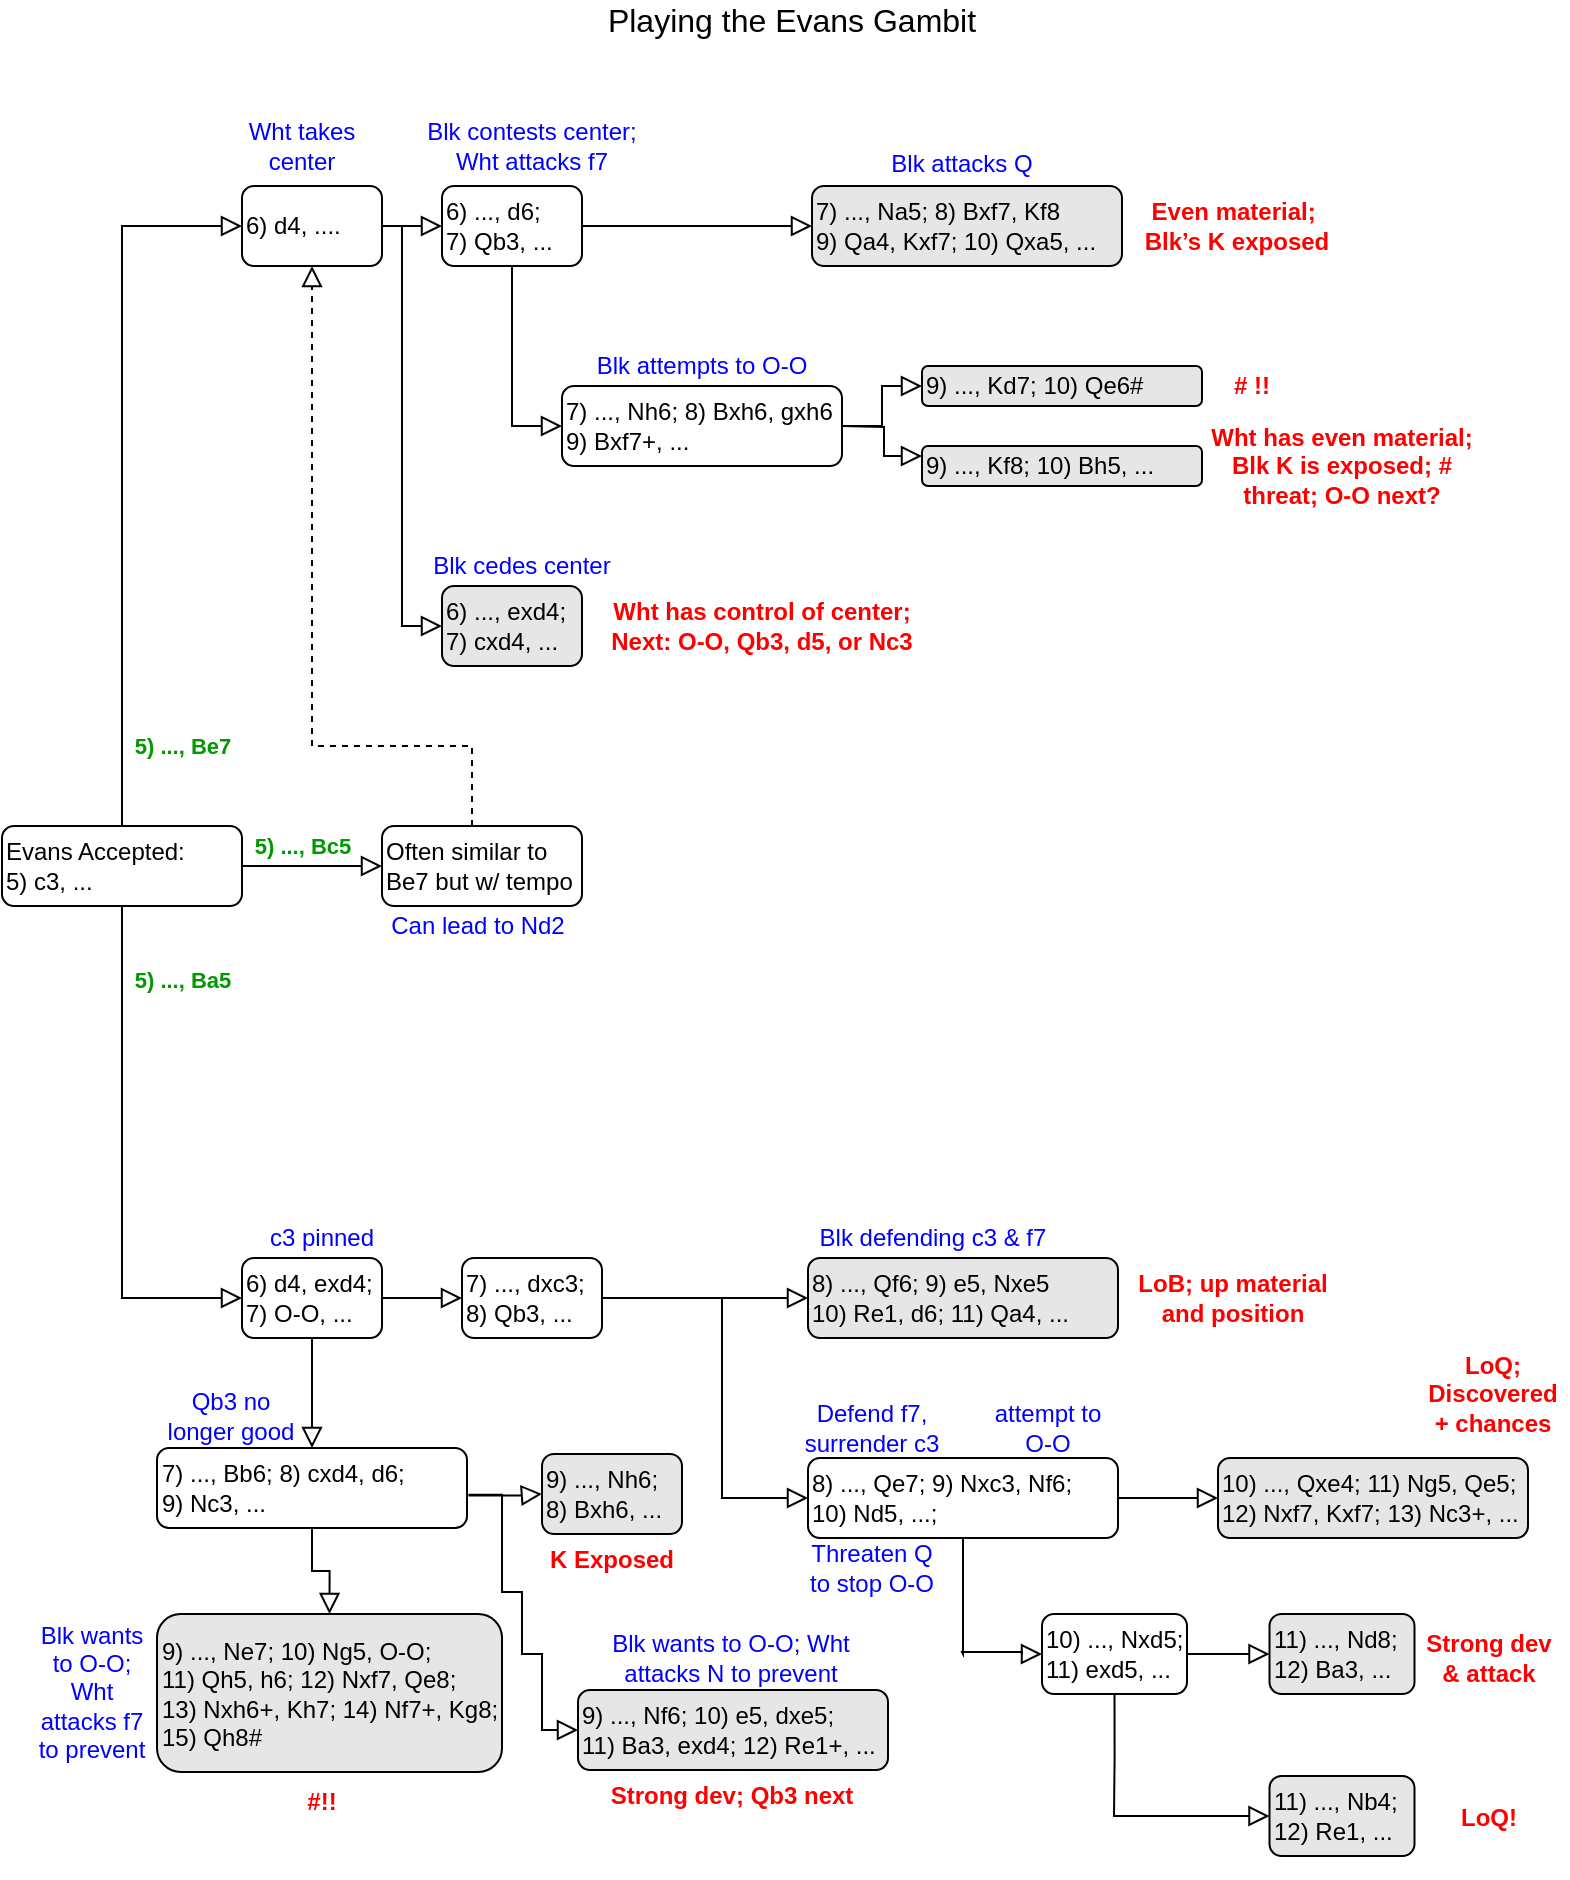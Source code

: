 <mxfile version="13.5.1" type="github">
  <diagram id="C5RBs43oDa-KdzZeNtuy" name="Page-1">
    <mxGraphModel dx="1799" dy="1168" grid="1" gridSize="10" guides="1" tooltips="1" connect="1" arrows="1" fold="1" page="1" pageScale="1" pageWidth="827" pageHeight="1169" math="0" shadow="0">
      <root>
        <mxCell id="WIyWlLk6GJQsqaUBKTNV-0" />
        <mxCell id="WIyWlLk6GJQsqaUBKTNV-1" parent="WIyWlLk6GJQsqaUBKTNV-0" />
        <mxCell id="WIyWlLk6GJQsqaUBKTNV-2" value="5) ..., Be7" style="rounded=0;html=1;jettySize=auto;orthogonalLoop=1;fontSize=11;endArrow=block;endFill=0;endSize=8;strokeWidth=1;shadow=0;labelBackgroundColor=none;edgeStyle=orthogonalEdgeStyle;entryX=0;entryY=0.5;entryDx=0;entryDy=0;fontStyle=1;fontColor=#009900;" parent="WIyWlLk6GJQsqaUBKTNV-1" source="WIyWlLk6GJQsqaUBKTNV-3" target="hNoJVzoelpF0o08Z8zgl-0" edge="1">
          <mxGeometry x="0.833" y="-260" relative="1" as="geometry">
            <mxPoint x="170" y="173" as="targetPoint" />
            <mxPoint as="offset" />
          </mxGeometry>
        </mxCell>
        <mxCell id="WIyWlLk6GJQsqaUBKTNV-3" value="Evans Accepted:&lt;br&gt;5) c3, ..." style="rounded=1;whiteSpace=wrap;html=1;fontSize=12;glass=0;strokeWidth=1;shadow=0;align=left;" parent="WIyWlLk6GJQsqaUBKTNV-1" vertex="1">
          <mxGeometry x="20" y="443" width="120" height="40" as="geometry" />
        </mxCell>
        <mxCell id="hNoJVzoelpF0o08Z8zgl-0" value="6) d4, ....&amp;nbsp;" style="rounded=1;whiteSpace=wrap;html=1;fontSize=12;glass=0;strokeWidth=1;shadow=0;align=left;" parent="WIyWlLk6GJQsqaUBKTNV-1" vertex="1">
          <mxGeometry x="140" y="123" width="70" height="40" as="geometry" />
        </mxCell>
        <mxCell id="hNoJVzoelpF0o08Z8zgl-1" value="" style="rounded=0;html=1;jettySize=auto;orthogonalLoop=1;fontSize=11;endArrow=block;endFill=0;endSize=8;strokeWidth=1;shadow=0;labelBackgroundColor=none;edgeStyle=orthogonalEdgeStyle;exitX=1;exitY=0.5;exitDx=0;exitDy=0;entryX=0;entryY=0.5;entryDx=0;entryDy=0;" parent="WIyWlLk6GJQsqaUBKTNV-1" source="hNoJVzoelpF0o08Z8zgl-0" target="hNoJVzoelpF0o08Z8zgl-2" edge="1">
          <mxGeometry relative="1" as="geometry">
            <mxPoint x="315" y="243" as="sourcePoint" />
            <mxPoint x="245" y="143" as="targetPoint" />
          </mxGeometry>
        </mxCell>
        <mxCell id="hNoJVzoelpF0o08Z8zgl-2" value="6) ..., d6; &lt;br&gt;7) Qb3, ...&amp;nbsp;" style="rounded=1;whiteSpace=wrap;html=1;fontSize=12;glass=0;strokeWidth=1;shadow=0;align=left;" parent="WIyWlLk6GJQsqaUBKTNV-1" vertex="1">
          <mxGeometry x="240" y="123" width="70" height="40" as="geometry" />
        </mxCell>
        <mxCell id="hNoJVzoelpF0o08Z8zgl-3" value="7) ..., Na5; 8) Bxf7, Kf8&lt;br&gt;9) Qa4, Kxf7; 10) Qxa5, ..." style="rounded=1;whiteSpace=wrap;html=1;fontSize=12;glass=0;strokeWidth=1;shadow=0;align=left;fillColor=#E6E6E6;" parent="WIyWlLk6GJQsqaUBKTNV-1" vertex="1">
          <mxGeometry x="425" y="123" width="155" height="40" as="geometry" />
        </mxCell>
        <mxCell id="hNoJVzoelpF0o08Z8zgl-6" value="" style="rounded=0;html=1;jettySize=auto;orthogonalLoop=1;fontSize=11;endArrow=block;endFill=0;endSize=8;strokeWidth=1;shadow=0;labelBackgroundColor=none;edgeStyle=orthogonalEdgeStyle;exitX=1;exitY=0.5;exitDx=0;exitDy=0;entryX=0;entryY=0.5;entryDx=0;entryDy=0;" parent="WIyWlLk6GJQsqaUBKTNV-1" source="hNoJVzoelpF0o08Z8zgl-2" target="hNoJVzoelpF0o08Z8zgl-3" edge="1">
          <mxGeometry relative="1" as="geometry">
            <mxPoint x="220" y="153" as="sourcePoint" />
            <mxPoint x="255" y="153" as="targetPoint" />
          </mxGeometry>
        </mxCell>
        <mxCell id="hNoJVzoelpF0o08Z8zgl-10" value="Wht takes center" style="text;html=1;strokeColor=none;fillColor=none;align=center;verticalAlign=middle;whiteSpace=wrap;rounded=0;fontColor=#0000FF;" parent="WIyWlLk6GJQsqaUBKTNV-1" vertex="1">
          <mxGeometry x="140" y="93" width="60" height="20" as="geometry" />
        </mxCell>
        <mxCell id="hNoJVzoelpF0o08Z8zgl-12" value="Blk attacks Q" style="text;html=1;strokeColor=none;fillColor=none;align=center;verticalAlign=middle;whiteSpace=wrap;rounded=0;fontColor=#0000FF;" parent="WIyWlLk6GJQsqaUBKTNV-1" vertex="1">
          <mxGeometry x="420" y="102" width="160" height="20" as="geometry" />
        </mxCell>
        <mxCell id="hNoJVzoelpF0o08Z8zgl-13" value="Blk cedes center" style="text;html=1;strokeColor=none;fillColor=none;align=center;verticalAlign=middle;whiteSpace=wrap;rounded=0;fontColor=#0000FF;" parent="WIyWlLk6GJQsqaUBKTNV-1" vertex="1">
          <mxGeometry x="230" y="303" width="100" height="20" as="geometry" />
        </mxCell>
        <mxCell id="hNoJVzoelpF0o08Z8zgl-14" value="&lt;b&gt;Even material;&amp;nbsp;&lt;br&gt;Blk’s K exposed&lt;br&gt;&lt;/b&gt;" style="text;html=1;strokeColor=none;fillColor=none;align=center;verticalAlign=middle;whiteSpace=wrap;rounded=0;fontColor=#FF0000;" parent="WIyWlLk6GJQsqaUBKTNV-1" vertex="1">
          <mxGeometry x="580" y="133" width="115" height="20" as="geometry" />
        </mxCell>
        <mxCell id="hNoJVzoelpF0o08Z8zgl-15" value="7) ..., Nh6; 8) Bxh6, gxh6&lt;br&gt;9) Bxf7+, ...&amp;nbsp;" style="rounded=1;whiteSpace=wrap;html=1;fontSize=12;glass=0;strokeWidth=1;shadow=0;align=left;" parent="WIyWlLk6GJQsqaUBKTNV-1" vertex="1">
          <mxGeometry x="300" y="223" width="140" height="40" as="geometry" />
        </mxCell>
        <mxCell id="hNoJVzoelpF0o08Z8zgl-16" value="" style="rounded=0;html=1;jettySize=auto;orthogonalLoop=1;fontSize=11;endArrow=block;endFill=0;endSize=8;strokeWidth=1;shadow=0;labelBackgroundColor=none;edgeStyle=orthogonalEdgeStyle;exitX=0.5;exitY=1;exitDx=0;exitDy=0;entryX=0;entryY=0.5;entryDx=0;entryDy=0;" parent="WIyWlLk6GJQsqaUBKTNV-1" source="hNoJVzoelpF0o08Z8zgl-2" target="hNoJVzoelpF0o08Z8zgl-15" edge="1">
          <mxGeometry relative="1" as="geometry">
            <mxPoint x="279" y="183" as="sourcePoint" />
            <mxPoint x="394" y="183" as="targetPoint" />
          </mxGeometry>
        </mxCell>
        <mxCell id="hNoJVzoelpF0o08Z8zgl-17" value="9) ..., Kd7; 10) Qe6#" style="rounded=1;whiteSpace=wrap;html=1;fontSize=12;glass=0;strokeWidth=1;shadow=0;align=left;fillColor=#E6E6E6;" parent="WIyWlLk6GJQsqaUBKTNV-1" vertex="1">
          <mxGeometry x="480" y="213" width="140" height="20" as="geometry" />
        </mxCell>
        <mxCell id="hNoJVzoelpF0o08Z8zgl-18" value="9) ..., Kf8; 10) Bh5, ..." style="rounded=1;whiteSpace=wrap;html=1;fontSize=12;glass=0;strokeWidth=1;shadow=0;align=left;fillColor=#E6E6E6;" parent="WIyWlLk6GJQsqaUBKTNV-1" vertex="1">
          <mxGeometry x="480" y="253" width="140" height="20" as="geometry" />
        </mxCell>
        <mxCell id="hNoJVzoelpF0o08Z8zgl-19" value="" style="rounded=0;html=1;jettySize=auto;orthogonalLoop=1;fontSize=11;endArrow=block;endFill=0;endSize=8;strokeWidth=1;shadow=0;labelBackgroundColor=none;edgeStyle=orthogonalEdgeStyle;entryX=0;entryY=0.5;entryDx=0;entryDy=0;exitX=1;exitY=0.5;exitDx=0;exitDy=0;" parent="WIyWlLk6GJQsqaUBKTNV-1" source="hNoJVzoelpF0o08Z8zgl-15" target="hNoJVzoelpF0o08Z8zgl-17" edge="1">
          <mxGeometry relative="1" as="geometry">
            <mxPoint x="480" y="263" as="sourcePoint" />
            <mxPoint x="555" y="262.5" as="targetPoint" />
          </mxGeometry>
        </mxCell>
        <mxCell id="hNoJVzoelpF0o08Z8zgl-20" value="" style="rounded=0;html=1;jettySize=auto;orthogonalLoop=1;fontSize=11;endArrow=block;endFill=0;endSize=8;strokeWidth=1;shadow=0;labelBackgroundColor=none;edgeStyle=orthogonalEdgeStyle;entryX=0;entryY=0.25;entryDx=0;entryDy=0;" parent="WIyWlLk6GJQsqaUBKTNV-1" target="hNoJVzoelpF0o08Z8zgl-18" edge="1">
          <mxGeometry relative="1" as="geometry">
            <mxPoint x="440" y="243" as="sourcePoint" />
            <mxPoint x="490" y="253" as="targetPoint" />
          </mxGeometry>
        </mxCell>
        <mxCell id="hNoJVzoelpF0o08Z8zgl-21" value="Blk attempts to O-O" style="text;html=1;strokeColor=none;fillColor=none;align=center;verticalAlign=middle;whiteSpace=wrap;rounded=0;fontColor=#0000FF;" parent="WIyWlLk6GJQsqaUBKTNV-1" vertex="1">
          <mxGeometry x="300" y="203" width="140" height="20" as="geometry" />
        </mxCell>
        <mxCell id="hNoJVzoelpF0o08Z8zgl-22" value="&lt;b&gt;# !!&lt;br&gt;&lt;/b&gt;" style="text;html=1;strokeColor=none;fillColor=none;align=center;verticalAlign=middle;whiteSpace=wrap;rounded=0;fontColor=#FF0000;" parent="WIyWlLk6GJQsqaUBKTNV-1" vertex="1">
          <mxGeometry x="620" y="213" width="50" height="20" as="geometry" />
        </mxCell>
        <mxCell id="hNoJVzoelpF0o08Z8zgl-23" value="&lt;b&gt;Wht has even material; Blk K is exposed; # threat; O-O next?&lt;br&gt;&lt;/b&gt;" style="text;html=1;strokeColor=none;fillColor=none;align=center;verticalAlign=middle;whiteSpace=wrap;rounded=0;fontColor=#FF0000;" parent="WIyWlLk6GJQsqaUBKTNV-1" vertex="1">
          <mxGeometry x="620" y="253" width="140" height="20" as="geometry" />
        </mxCell>
        <mxCell id="hNoJVzoelpF0o08Z8zgl-24" value="6) ..., exd4; &lt;br&gt;7) cxd4, ...&amp;nbsp;" style="rounded=1;whiteSpace=wrap;html=1;fontSize=12;glass=0;strokeWidth=1;shadow=0;align=left;fillColor=#E6E6E6;" parent="WIyWlLk6GJQsqaUBKTNV-1" vertex="1">
          <mxGeometry x="240" y="323" width="70" height="40" as="geometry" />
        </mxCell>
        <mxCell id="hNoJVzoelpF0o08Z8zgl-27" value="" style="rounded=0;html=1;jettySize=auto;orthogonalLoop=1;fontSize=11;endArrow=block;endFill=0;endSize=8;strokeWidth=1;shadow=0;labelBackgroundColor=none;edgeStyle=orthogonalEdgeStyle;entryX=0;entryY=0.5;entryDx=0;entryDy=0;" parent="WIyWlLk6GJQsqaUBKTNV-1" target="hNoJVzoelpF0o08Z8zgl-24" edge="1">
          <mxGeometry relative="1" as="geometry">
            <mxPoint x="210" y="143" as="sourcePoint" />
            <mxPoint x="310" y="253" as="targetPoint" />
            <Array as="points">
              <mxPoint x="220" y="143" />
              <mxPoint x="220" y="343" />
            </Array>
          </mxGeometry>
        </mxCell>
        <mxCell id="hNoJVzoelpF0o08Z8zgl-28" value="Blk contests center; Wht attacks f7" style="text;html=1;strokeColor=none;fillColor=none;align=center;verticalAlign=middle;whiteSpace=wrap;rounded=0;fontColor=#0000FF;" parent="WIyWlLk6GJQsqaUBKTNV-1" vertex="1">
          <mxGeometry x="230" y="93" width="110" height="20" as="geometry" />
        </mxCell>
        <mxCell id="hNoJVzoelpF0o08Z8zgl-31" value="&lt;b&gt;Wht has control of center; Next: O-O, Qb3, d5, or Nc3&lt;br&gt;&lt;/b&gt;" style="text;html=1;strokeColor=none;fillColor=none;align=center;verticalAlign=middle;whiteSpace=wrap;rounded=0;fontColor=#FF0000;" parent="WIyWlLk6GJQsqaUBKTNV-1" vertex="1">
          <mxGeometry x="320" y="333" width="160" height="20" as="geometry" />
        </mxCell>
        <mxCell id="QEFQ3iD0QcqnyX58_tor-0" value="Often similar to Be7 but w/ tempo" style="rounded=1;whiteSpace=wrap;html=1;fontSize=12;glass=0;strokeWidth=1;shadow=0;align=left;" parent="WIyWlLk6GJQsqaUBKTNV-1" vertex="1">
          <mxGeometry x="210" y="443" width="100" height="40" as="geometry" />
        </mxCell>
        <mxCell id="QEFQ3iD0QcqnyX58_tor-1" value="5) ..., Bc5" style="rounded=0;html=1;jettySize=auto;orthogonalLoop=1;fontSize=11;endArrow=block;endFill=0;endSize=8;strokeWidth=1;shadow=0;labelBackgroundColor=none;edgeStyle=orthogonalEdgeStyle;entryX=0;entryY=0.5;entryDx=0;entryDy=0;fontStyle=1;fontColor=#009900;exitX=1;exitY=0.5;exitDx=0;exitDy=0;" parent="WIyWlLk6GJQsqaUBKTNV-1" source="WIyWlLk6GJQsqaUBKTNV-3" target="QEFQ3iD0QcqnyX58_tor-0" edge="1">
          <mxGeometry x="-0.143" y="10" relative="1" as="geometry">
            <mxPoint x="150" y="153.0" as="targetPoint" />
            <mxPoint as="offset" />
            <mxPoint x="90.034" y="453" as="sourcePoint" />
          </mxGeometry>
        </mxCell>
        <mxCell id="QEFQ3iD0QcqnyX58_tor-2" value="" style="rounded=0;html=1;jettySize=auto;orthogonalLoop=1;fontSize=11;endArrow=block;endFill=0;endSize=8;strokeWidth=1;shadow=0;labelBackgroundColor=none;edgeStyle=orthogonalEdgeStyle;entryX=0.5;entryY=1;entryDx=0;entryDy=0;dashed=1;" parent="WIyWlLk6GJQsqaUBKTNV-1" source="QEFQ3iD0QcqnyX58_tor-0" target="hNoJVzoelpF0o08Z8zgl-0" edge="1">
          <mxGeometry relative="1" as="geometry">
            <mxPoint x="450" y="403.0" as="sourcePoint" />
            <mxPoint x="480" y="603" as="targetPoint" />
            <Array as="points">
              <mxPoint x="255" y="403" />
              <mxPoint x="175" y="403" />
            </Array>
          </mxGeometry>
        </mxCell>
        <mxCell id="QEFQ3iD0QcqnyX58_tor-3" value="Can lead to Nd2" style="text;html=1;strokeColor=none;fillColor=none;align=center;verticalAlign=middle;whiteSpace=wrap;rounded=0;fontColor=#0000FF;" parent="WIyWlLk6GJQsqaUBKTNV-1" vertex="1">
          <mxGeometry x="208" y="483" width="100" height="20" as="geometry" />
        </mxCell>
        <mxCell id="Eih6frap9FhRKET7iyO7-0" value="&lt;div&gt;6) d4, exd4;&lt;/div&gt;&lt;div&gt;7) O-O, ...&lt;br&gt; &lt;/div&gt;" style="rounded=1;whiteSpace=wrap;html=1;fontSize=12;glass=0;strokeWidth=1;shadow=0;align=left;" parent="WIyWlLk6GJQsqaUBKTNV-1" vertex="1">
          <mxGeometry x="140" y="659" width="70" height="40" as="geometry" />
        </mxCell>
        <mxCell id="Eih6frap9FhRKET7iyO7-1" value="5) ..., Ba5" style="rounded=0;html=1;jettySize=auto;orthogonalLoop=1;fontSize=11;endArrow=block;endFill=0;endSize=8;strokeWidth=1;shadow=0;labelBackgroundColor=none;edgeStyle=orthogonalEdgeStyle;entryX=0;entryY=0.5;entryDx=0;entryDy=0;fontStyle=1;fontColor=#009900;exitX=0.5;exitY=1;exitDx=0;exitDy=0;" parent="WIyWlLk6GJQsqaUBKTNV-1" source="WIyWlLk6GJQsqaUBKTNV-3" target="Eih6frap9FhRKET7iyO7-0" edge="1">
          <mxGeometry x="0.766" y="159" relative="1" as="geometry">
            <mxPoint x="150" y="153" as="targetPoint" />
            <mxPoint as="offset" />
            <mxPoint x="90" y="453" as="sourcePoint" />
          </mxGeometry>
        </mxCell>
        <mxCell id="Eih6frap9FhRKET7iyO7-2" value="c3 pinned" style="text;html=1;strokeColor=none;fillColor=none;align=center;verticalAlign=middle;whiteSpace=wrap;rounded=0;fontColor=#0000FF;" parent="WIyWlLk6GJQsqaUBKTNV-1" vertex="1">
          <mxGeometry x="150" y="639" width="60" height="20" as="geometry" />
        </mxCell>
        <mxCell id="Eih6frap9FhRKET7iyO7-3" value="&lt;div&gt;7) ..., dxc3;&lt;/div&gt;&lt;div&gt;8) Qb3, ...&lt;br&gt; &lt;/div&gt;" style="rounded=1;whiteSpace=wrap;html=1;fontSize=12;glass=0;strokeWidth=1;shadow=0;align=left;" parent="WIyWlLk6GJQsqaUBKTNV-1" vertex="1">
          <mxGeometry x="250" y="659" width="70" height="40" as="geometry" />
        </mxCell>
        <mxCell id="Eih6frap9FhRKET7iyO7-4" value="" style="rounded=0;html=1;jettySize=auto;orthogonalLoop=1;fontSize=11;endArrow=block;endFill=0;endSize=8;strokeWidth=1;shadow=0;labelBackgroundColor=none;edgeStyle=orthogonalEdgeStyle;exitX=1;exitY=0.5;exitDx=0;exitDy=0;entryX=0;entryY=0.5;entryDx=0;entryDy=0;" parent="WIyWlLk6GJQsqaUBKTNV-1" source="Eih6frap9FhRKET7iyO7-0" target="Eih6frap9FhRKET7iyO7-3" edge="1">
          <mxGeometry relative="1" as="geometry">
            <mxPoint x="230" y="678.5" as="sourcePoint" />
            <mxPoint x="240" y="679" as="targetPoint" />
          </mxGeometry>
        </mxCell>
        <mxCell id="m18mQH40ReAI_8_cLznX-0" value="8) ..., Qf6; 9) e5, Nxe5&lt;br&gt;10) Re1, d6; 11) Qa4, ..." style="rounded=1;whiteSpace=wrap;html=1;fontSize=12;glass=0;strokeWidth=1;shadow=0;align=left;fillColor=#E6E6E6;" parent="WIyWlLk6GJQsqaUBKTNV-1" vertex="1">
          <mxGeometry x="423" y="659" width="155" height="40" as="geometry" />
        </mxCell>
        <mxCell id="m18mQH40ReAI_8_cLznX-2" value="" style="rounded=0;html=1;jettySize=auto;orthogonalLoop=1;fontSize=11;endArrow=block;endFill=0;endSize=8;strokeWidth=1;shadow=0;labelBackgroundColor=none;edgeStyle=orthogonalEdgeStyle;entryX=0;entryY=0.5;entryDx=0;entryDy=0;exitX=1;exitY=0.5;exitDx=0;exitDy=0;" parent="WIyWlLk6GJQsqaUBKTNV-1" source="Eih6frap9FhRKET7iyO7-3" target="m18mQH40ReAI_8_cLznX-0" edge="1">
          <mxGeometry relative="1" as="geometry">
            <mxPoint x="320" y="819" as="sourcePoint" />
            <mxPoint x="394" y="569.0" as="targetPoint" />
            <Array as="points">
              <mxPoint x="410" y="679" />
              <mxPoint x="410" y="679" />
            </Array>
          </mxGeometry>
        </mxCell>
        <mxCell id="m18mQH40ReAI_8_cLznX-3" value="Blk defending c3 &amp;amp; f7" style="text;html=1;strokeColor=none;fillColor=none;align=center;verticalAlign=middle;whiteSpace=wrap;rounded=0;fontColor=#0000FF;" parent="WIyWlLk6GJQsqaUBKTNV-1" vertex="1">
          <mxGeometry x="423" y="639" width="125" height="20" as="geometry" />
        </mxCell>
        <mxCell id="m18mQH40ReAI_8_cLznX-4" value="&lt;b&gt;LoB; up material &lt;br&gt;and position&lt;br&gt;&lt;/b&gt;" style="text;html=1;strokeColor=none;fillColor=none;align=center;verticalAlign=middle;whiteSpace=wrap;rounded=0;fontColor=#FF0000;" parent="WIyWlLk6GJQsqaUBKTNV-1" vertex="1">
          <mxGeometry x="578" y="669" width="115" height="20" as="geometry" />
        </mxCell>
        <mxCell id="m18mQH40ReAI_8_cLznX-5" value="8) ..., Qe7; 9) Nxc3, Nf6;&lt;br&gt;10) Nd5, ...;" style="rounded=1;whiteSpace=wrap;html=1;fontSize=12;glass=0;strokeWidth=1;shadow=0;align=left;" parent="WIyWlLk6GJQsqaUBKTNV-1" vertex="1">
          <mxGeometry x="423" y="759" width="155" height="40" as="geometry" />
        </mxCell>
        <mxCell id="m18mQH40ReAI_8_cLznX-6" value="" style="rounded=0;html=1;jettySize=auto;orthogonalLoop=1;fontSize=11;endArrow=block;endFill=0;endSize=8;strokeWidth=1;shadow=0;labelBackgroundColor=none;edgeStyle=orthogonalEdgeStyle;exitX=1;exitY=0.5;exitDx=0;exitDy=0;entryX=0;entryY=0.5;entryDx=0;entryDy=0;" parent="WIyWlLk6GJQsqaUBKTNV-1" source="Eih6frap9FhRKET7iyO7-3" target="m18mQH40ReAI_8_cLznX-5" edge="1">
          <mxGeometry relative="1" as="geometry">
            <mxPoint x="330" y="689" as="sourcePoint" />
            <mxPoint x="380" y="689" as="targetPoint" />
            <Array as="points">
              <mxPoint x="380" y="679" />
              <mxPoint x="380" y="779" />
            </Array>
          </mxGeometry>
        </mxCell>
        <mxCell id="m18mQH40ReAI_8_cLznX-7" value="Defend f7, surrender c3" style="text;html=1;strokeColor=none;fillColor=none;align=center;verticalAlign=middle;whiteSpace=wrap;rounded=0;fontColor=#0000FF;" parent="WIyWlLk6GJQsqaUBKTNV-1" vertex="1">
          <mxGeometry x="420" y="734" width="70" height="20" as="geometry" />
        </mxCell>
        <mxCell id="m18mQH40ReAI_8_cLznX-8" value="attempt to O-O" style="text;html=1;strokeColor=none;fillColor=none;align=center;verticalAlign=middle;whiteSpace=wrap;rounded=0;fontColor=#0000FF;" parent="WIyWlLk6GJQsqaUBKTNV-1" vertex="1">
          <mxGeometry x="508" y="734" width="70" height="20" as="geometry" />
        </mxCell>
        <mxCell id="m18mQH40ReAI_8_cLznX-9" value="Threaten Q to stop O-O" style="text;html=1;strokeColor=none;fillColor=none;align=center;verticalAlign=middle;whiteSpace=wrap;rounded=0;fontColor=#0000FF;" parent="WIyWlLk6GJQsqaUBKTNV-1" vertex="1">
          <mxGeometry x="420" y="803.5" width="70" height="20" as="geometry" />
        </mxCell>
        <mxCell id="sFezGPaMrRCGExUNzQaA-0" value="10) ..., Qxe4; 11) Ng5, Qe5;&lt;br&gt;12) Nxf7, Kxf7; 13) Nc3+, ..." style="rounded=1;whiteSpace=wrap;html=1;fontSize=12;glass=0;strokeWidth=1;shadow=0;align=left;fillColor=#E6E6E6;" parent="WIyWlLk6GJQsqaUBKTNV-1" vertex="1">
          <mxGeometry x="628" y="759" width="155" height="40" as="geometry" />
        </mxCell>
        <mxCell id="sFezGPaMrRCGExUNzQaA-1" value="" style="rounded=0;html=1;jettySize=auto;orthogonalLoop=1;fontSize=11;endArrow=block;endFill=0;endSize=8;strokeWidth=1;shadow=0;labelBackgroundColor=none;edgeStyle=orthogonalEdgeStyle;exitX=1;exitY=0.5;exitDx=0;exitDy=0;" parent="WIyWlLk6GJQsqaUBKTNV-1" source="m18mQH40ReAI_8_cLznX-5" edge="1">
          <mxGeometry relative="1" as="geometry">
            <mxPoint x="588" y="778.8" as="sourcePoint" />
            <mxPoint x="628" y="779" as="targetPoint" />
            <Array as="points">
              <mxPoint x="598" y="779" />
            </Array>
          </mxGeometry>
        </mxCell>
        <mxCell id="sFezGPaMrRCGExUNzQaA-2" value="&lt;b&gt;LoQ; Discovered + chances&lt;br&gt;&lt;/b&gt;" style="text;html=1;strokeColor=none;fillColor=none;align=center;verticalAlign=middle;whiteSpace=wrap;rounded=0;fontColor=#FF0000;" parent="WIyWlLk6GJQsqaUBKTNV-1" vertex="1">
          <mxGeometry x="728" y="697" width="75" height="60" as="geometry" />
        </mxCell>
        <mxCell id="wxoNb9sK0c7LINevkv2H-0" value="&lt;div&gt;10) ..., Nxd5;&lt;/div&gt;&lt;div&gt;11) exd5, ...&lt;br&gt; &lt;/div&gt;" style="rounded=1;whiteSpace=wrap;html=1;fontSize=12;glass=0;strokeWidth=1;shadow=0;align=left;" parent="WIyWlLk6GJQsqaUBKTNV-1" vertex="1">
          <mxGeometry x="540" y="837" width="72.5" height="40" as="geometry" />
        </mxCell>
        <mxCell id="wxoNb9sK0c7LINevkv2H-2" value="&lt;div&gt;11) ..., Nd8;&lt;/div&gt;&lt;div&gt;12) Ba3, ...&lt;br&gt; &lt;/div&gt;" style="rounded=1;whiteSpace=wrap;html=1;fontSize=12;glass=0;strokeWidth=1;shadow=0;align=left;fillColor=#E6E6E6;" parent="WIyWlLk6GJQsqaUBKTNV-1" vertex="1">
          <mxGeometry x="653.75" y="837" width="72.5" height="40" as="geometry" />
        </mxCell>
        <mxCell id="wxoNb9sK0c7LINevkv2H-3" value="&lt;div&gt;11) ..., Nb4;&lt;/div&gt;&lt;div&gt;12) Re1, ...&lt;br&gt; &lt;/div&gt;" style="rounded=1;whiteSpace=wrap;html=1;fontSize=12;glass=0;strokeWidth=1;shadow=0;align=left;fillColor=#E6E6E6;" parent="WIyWlLk6GJQsqaUBKTNV-1" vertex="1">
          <mxGeometry x="653.75" y="918" width="72.5" height="40" as="geometry" />
        </mxCell>
        <mxCell id="wxoNb9sK0c7LINevkv2H-4" value="" style="rounded=0;html=1;jettySize=auto;orthogonalLoop=1;fontSize=11;endArrow=block;endFill=0;endSize=8;strokeWidth=1;shadow=0;labelBackgroundColor=none;edgeStyle=orthogonalEdgeStyle;exitX=1;exitY=0.5;exitDx=0;exitDy=0;entryX=0;entryY=0.5;entryDx=0;entryDy=0;" parent="WIyWlLk6GJQsqaUBKTNV-1" source="wxoNb9sK0c7LINevkv2H-0" target="wxoNb9sK0c7LINevkv2H-2" edge="1">
          <mxGeometry relative="1" as="geometry">
            <mxPoint x="628" y="858.71" as="sourcePoint" />
            <mxPoint x="648" y="859" as="targetPoint" />
            <Array as="points" />
          </mxGeometry>
        </mxCell>
        <mxCell id="wxoNb9sK0c7LINevkv2H-5" value="&lt;b&gt;Strong dev &amp;amp; attack&lt;br&gt;&lt;/b&gt;" style="text;html=1;strokeColor=none;fillColor=none;align=center;verticalAlign=middle;whiteSpace=wrap;rounded=0;fontColor=#FF0000;" parent="WIyWlLk6GJQsqaUBKTNV-1" vertex="1">
          <mxGeometry x="726.25" y="829" width="75" height="60" as="geometry" />
        </mxCell>
        <mxCell id="wxoNb9sK0c7LINevkv2H-8" value="" style="rounded=0;html=1;jettySize=auto;orthogonalLoop=1;fontSize=11;endArrow=block;endFill=0;endSize=8;strokeWidth=1;shadow=0;labelBackgroundColor=none;edgeStyle=orthogonalEdgeStyle;exitX=0.5;exitY=1;exitDx=0;exitDy=0;" parent="WIyWlLk6GJQsqaUBKTNV-1" source="wxoNb9sK0c7LINevkv2H-0" target="wxoNb9sK0c7LINevkv2H-3" edge="1">
          <mxGeometry relative="1" as="geometry">
            <mxPoint x="567" y="909" as="sourcePoint" />
            <mxPoint x="630" y="1009" as="targetPoint" />
            <Array as="points">
              <mxPoint x="576" y="909" />
              <mxPoint x="576" y="939" />
            </Array>
          </mxGeometry>
        </mxCell>
        <mxCell id="wxoNb9sK0c7LINevkv2H-9" value="&lt;b&gt;LoQ!&lt;/b&gt;" style="text;html=1;strokeColor=none;fillColor=none;align=center;verticalAlign=middle;whiteSpace=wrap;rounded=0;fontColor=#FF0000;" parent="WIyWlLk6GJQsqaUBKTNV-1" vertex="1">
          <mxGeometry x="726.25" y="909" width="75" height="60" as="geometry" />
        </mxCell>
        <mxCell id="wxoNb9sK0c7LINevkv2H-11" value="Playing the Evans Gambit" style="text;html=1;strokeColor=none;fillColor=none;align=center;verticalAlign=middle;whiteSpace=wrap;rounded=0;fontSize=16;" parent="WIyWlLk6GJQsqaUBKTNV-1" vertex="1">
          <mxGeometry x="320" y="30" width="190" height="20" as="geometry" />
        </mxCell>
        <mxCell id="_6xrT0YKCA-1ICAT-pBu-0" value="7) ..., Bb6; 8) cxd4, d6;&lt;br&gt;9) Nc3, ..." style="rounded=1;whiteSpace=wrap;html=1;fontSize=12;glass=0;strokeWidth=1;shadow=0;align=left;" parent="WIyWlLk6GJQsqaUBKTNV-1" vertex="1">
          <mxGeometry x="97.5" y="754" width="155" height="40" as="geometry" />
        </mxCell>
        <mxCell id="_6xrT0YKCA-1ICAT-pBu-4" value="" style="rounded=0;html=1;jettySize=auto;orthogonalLoop=1;fontSize=11;endArrow=block;endFill=0;endSize=8;strokeWidth=1;shadow=0;labelBackgroundColor=none;edgeStyle=orthogonalEdgeStyle;exitX=0.5;exitY=1;exitDx=0;exitDy=0;entryX=0.5;entryY=0;entryDx=0;entryDy=0;" parent="WIyWlLk6GJQsqaUBKTNV-1" source="Eih6frap9FhRKET7iyO7-0" target="_6xrT0YKCA-1ICAT-pBu-0" edge="1">
          <mxGeometry relative="1" as="geometry">
            <mxPoint x="280" y="743.78" as="sourcePoint" />
            <mxPoint x="330" y="743.78" as="targetPoint" />
            <Array as="points">
              <mxPoint x="175" y="716" />
              <mxPoint x="175" y="716" />
            </Array>
          </mxGeometry>
        </mxCell>
        <mxCell id="_6xrT0YKCA-1ICAT-pBu-5" value="Qb3 no longer good" style="text;html=1;strokeColor=none;fillColor=none;align=center;verticalAlign=middle;whiteSpace=wrap;rounded=0;fontColor=#0000FF;" parent="WIyWlLk6GJQsqaUBKTNV-1" vertex="1">
          <mxGeometry x="97.5" y="728" width="72.5" height="20" as="geometry" />
        </mxCell>
        <mxCell id="_6xrT0YKCA-1ICAT-pBu-6" value="&lt;div&gt;9) ..., Nh6;&lt;/div&gt;&lt;div&gt;8) Bxh6, ...&lt;br&gt; &lt;/div&gt;" style="rounded=1;whiteSpace=wrap;html=1;fontSize=12;glass=0;strokeWidth=1;shadow=0;align=left;fillColor=#E6E6E6;" parent="WIyWlLk6GJQsqaUBKTNV-1" vertex="1">
          <mxGeometry x="290" y="757" width="70" height="40" as="geometry" />
        </mxCell>
        <mxCell id="_6xrT0YKCA-1ICAT-pBu-7" value="" style="rounded=0;html=1;jettySize=auto;orthogonalLoop=1;fontSize=11;endArrow=block;endFill=0;endSize=8;strokeWidth=1;shadow=0;labelBackgroundColor=none;edgeStyle=orthogonalEdgeStyle;exitX=1.005;exitY=0.593;exitDx=0;exitDy=0;exitPerimeter=0;" parent="WIyWlLk6GJQsqaUBKTNV-1" source="_6xrT0YKCA-1ICAT-pBu-0" edge="1">
          <mxGeometry relative="1" as="geometry">
            <mxPoint x="260" y="776.78" as="sourcePoint" />
            <mxPoint x="290" y="777" as="targetPoint" />
            <Array as="points">
              <mxPoint x="280" y="778" />
            </Array>
          </mxGeometry>
        </mxCell>
        <mxCell id="_6xrT0YKCA-1ICAT-pBu-8" value="K Exposed" style="text;html=1;strokeColor=none;fillColor=none;align=center;verticalAlign=middle;whiteSpace=wrap;rounded=0;fontColor=#FF0000;fontStyle=1" parent="WIyWlLk6GJQsqaUBKTNV-1" vertex="1">
          <mxGeometry x="290" y="797" width="70" height="25.5" as="geometry" />
        </mxCell>
        <mxCell id="FeWLu5XVHNSyesHWaRNR-0" value="9) ..., Ne7; 10) Ng5, O-O;&lt;br&gt;&lt;div&gt;11) Qh5, h6; 12) Nxf7, Qe8;&lt;/div&gt;&lt;div&gt;13) Nxh6+, Kh7; 14) Nf7+, Kg8; 15) Qh8#&lt;br&gt;&lt;/div&gt;" style="rounded=1;whiteSpace=wrap;html=1;fontSize=12;glass=0;strokeWidth=1;shadow=0;align=left;fillColor=#E6E6E6;" parent="WIyWlLk6GJQsqaUBKTNV-1" vertex="1">
          <mxGeometry x="97.5" y="837" width="172.5" height="79" as="geometry" />
        </mxCell>
        <mxCell id="FeWLu5XVHNSyesHWaRNR-1" value="" style="rounded=0;html=1;jettySize=auto;orthogonalLoop=1;fontSize=11;endArrow=block;endFill=0;endSize=8;strokeWidth=1;shadow=0;labelBackgroundColor=none;edgeStyle=orthogonalEdgeStyle;exitX=0.5;exitY=1;exitDx=0;exitDy=0;entryX=0.5;entryY=0;entryDx=0;entryDy=0;" parent="WIyWlLk6GJQsqaUBKTNV-1" source="_6xrT0YKCA-1ICAT-pBu-0" target="FeWLu5XVHNSyesHWaRNR-0" edge="1">
          <mxGeometry relative="1" as="geometry">
            <mxPoint x="174.8" y="806" as="sourcePoint" />
            <mxPoint x="175" y="836" as="targetPoint" />
            <Array as="points" />
          </mxGeometry>
        </mxCell>
        <mxCell id="FeWLu5XVHNSyesHWaRNR-3" value="" style="rounded=0;html=1;jettySize=auto;orthogonalLoop=1;fontSize=11;endArrow=block;endFill=0;endSize=8;strokeWidth=1;shadow=0;labelBackgroundColor=none;edgeStyle=orthogonalEdgeStyle;exitX=0.5;exitY=1;exitDx=0;exitDy=0;" parent="WIyWlLk6GJQsqaUBKTNV-1" source="m18mQH40ReAI_8_cLznX-5" target="wxoNb9sK0c7LINevkv2H-0" edge="1">
          <mxGeometry relative="1" as="geometry">
            <mxPoint x="500.25" y="837" as="sourcePoint" />
            <mxPoint x="530" y="898" as="targetPoint" />
            <Array as="points">
              <mxPoint x="501" y="857" />
              <mxPoint x="500" y="857" />
              <mxPoint x="500" y="856" />
              <mxPoint x="530" y="856" />
              <mxPoint x="530" y="857" />
            </Array>
          </mxGeometry>
        </mxCell>
        <mxCell id="FeWLu5XVHNSyesHWaRNR-4" value="#!!" style="text;html=1;strokeColor=none;fillColor=none;align=center;verticalAlign=middle;whiteSpace=wrap;rounded=0;fontColor=#FF0000;fontStyle=1" parent="WIyWlLk6GJQsqaUBKTNV-1" vertex="1">
          <mxGeometry x="145" y="918" width="70" height="25.5" as="geometry" />
        </mxCell>
        <mxCell id="FeWLu5XVHNSyesHWaRNR-5" value="9) ..., Nf6; 10) e5, dxe5;&lt;br&gt;11) Ba3, exd4; 12) Re1+, ..." style="rounded=1;whiteSpace=wrap;html=1;fontSize=12;glass=0;strokeWidth=1;shadow=0;align=left;fillColor=#E6E6E6;" parent="WIyWlLk6GJQsqaUBKTNV-1" vertex="1">
          <mxGeometry x="308" y="875" width="155" height="40" as="geometry" />
        </mxCell>
        <mxCell id="FeWLu5XVHNSyesHWaRNR-6" value="" style="rounded=0;html=1;jettySize=auto;orthogonalLoop=1;fontSize=11;endArrow=block;endFill=0;endSize=8;strokeWidth=1;shadow=0;labelBackgroundColor=none;edgeStyle=orthogonalEdgeStyle;entryX=0;entryY=0.5;entryDx=0;entryDy=0;exitX=1.005;exitY=0.585;exitDx=0;exitDy=0;exitPerimeter=0;" parent="WIyWlLk6GJQsqaUBKTNV-1" source="_6xrT0YKCA-1ICAT-pBu-0" target="FeWLu5XVHNSyesHWaRNR-5" edge="1">
          <mxGeometry relative="1" as="geometry">
            <mxPoint x="270" y="794" as="sourcePoint" />
            <mxPoint x="290" y="855" as="targetPoint" />
            <Array as="points">
              <mxPoint x="270" y="777" />
              <mxPoint x="270" y="826" />
              <mxPoint x="280" y="826" />
              <mxPoint x="280" y="857" />
              <mxPoint x="290" y="857" />
              <mxPoint x="290" y="895" />
            </Array>
          </mxGeometry>
        </mxCell>
        <mxCell id="FeWLu5XVHNSyesHWaRNR-7" value="Blk wants to O-O; Wht attacks N to prevent" style="text;html=1;strokeColor=none;fillColor=none;align=center;verticalAlign=middle;whiteSpace=wrap;rounded=0;fontColor=#0000FF;" parent="WIyWlLk6GJQsqaUBKTNV-1" vertex="1">
          <mxGeometry x="308" y="849" width="152.5" height="20" as="geometry" />
        </mxCell>
        <mxCell id="FeWLu5XVHNSyesHWaRNR-8" value="Strong dev; Qb3 next" style="text;html=1;strokeColor=none;fillColor=none;align=center;verticalAlign=middle;whiteSpace=wrap;rounded=0;fontColor=#FF0000;fontStyle=1" parent="WIyWlLk6GJQsqaUBKTNV-1" vertex="1">
          <mxGeometry x="310" y="915" width="150" height="25.5" as="geometry" />
        </mxCell>
        <mxCell id="FeWLu5XVHNSyesHWaRNR-9" value="Blk wants to O-O; Wht attacks f7 to prevent" style="text;html=1;strokeColor=none;fillColor=none;align=center;verticalAlign=middle;whiteSpace=wrap;rounded=0;fontColor=#0000FF;" parent="WIyWlLk6GJQsqaUBKTNV-1" vertex="1">
          <mxGeometry x="34.5" y="837" width="60" height="77" as="geometry" />
        </mxCell>
      </root>
    </mxGraphModel>
  </diagram>
</mxfile>
